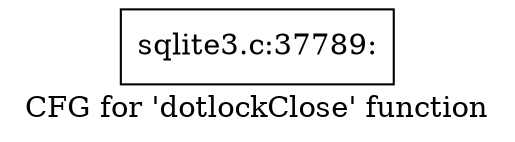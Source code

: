 digraph "CFG for 'dotlockClose' function" {
	label="CFG for 'dotlockClose' function";

	Node0x55c0f570c300 [shape=record,label="{sqlite3.c:37789:}"];
}
